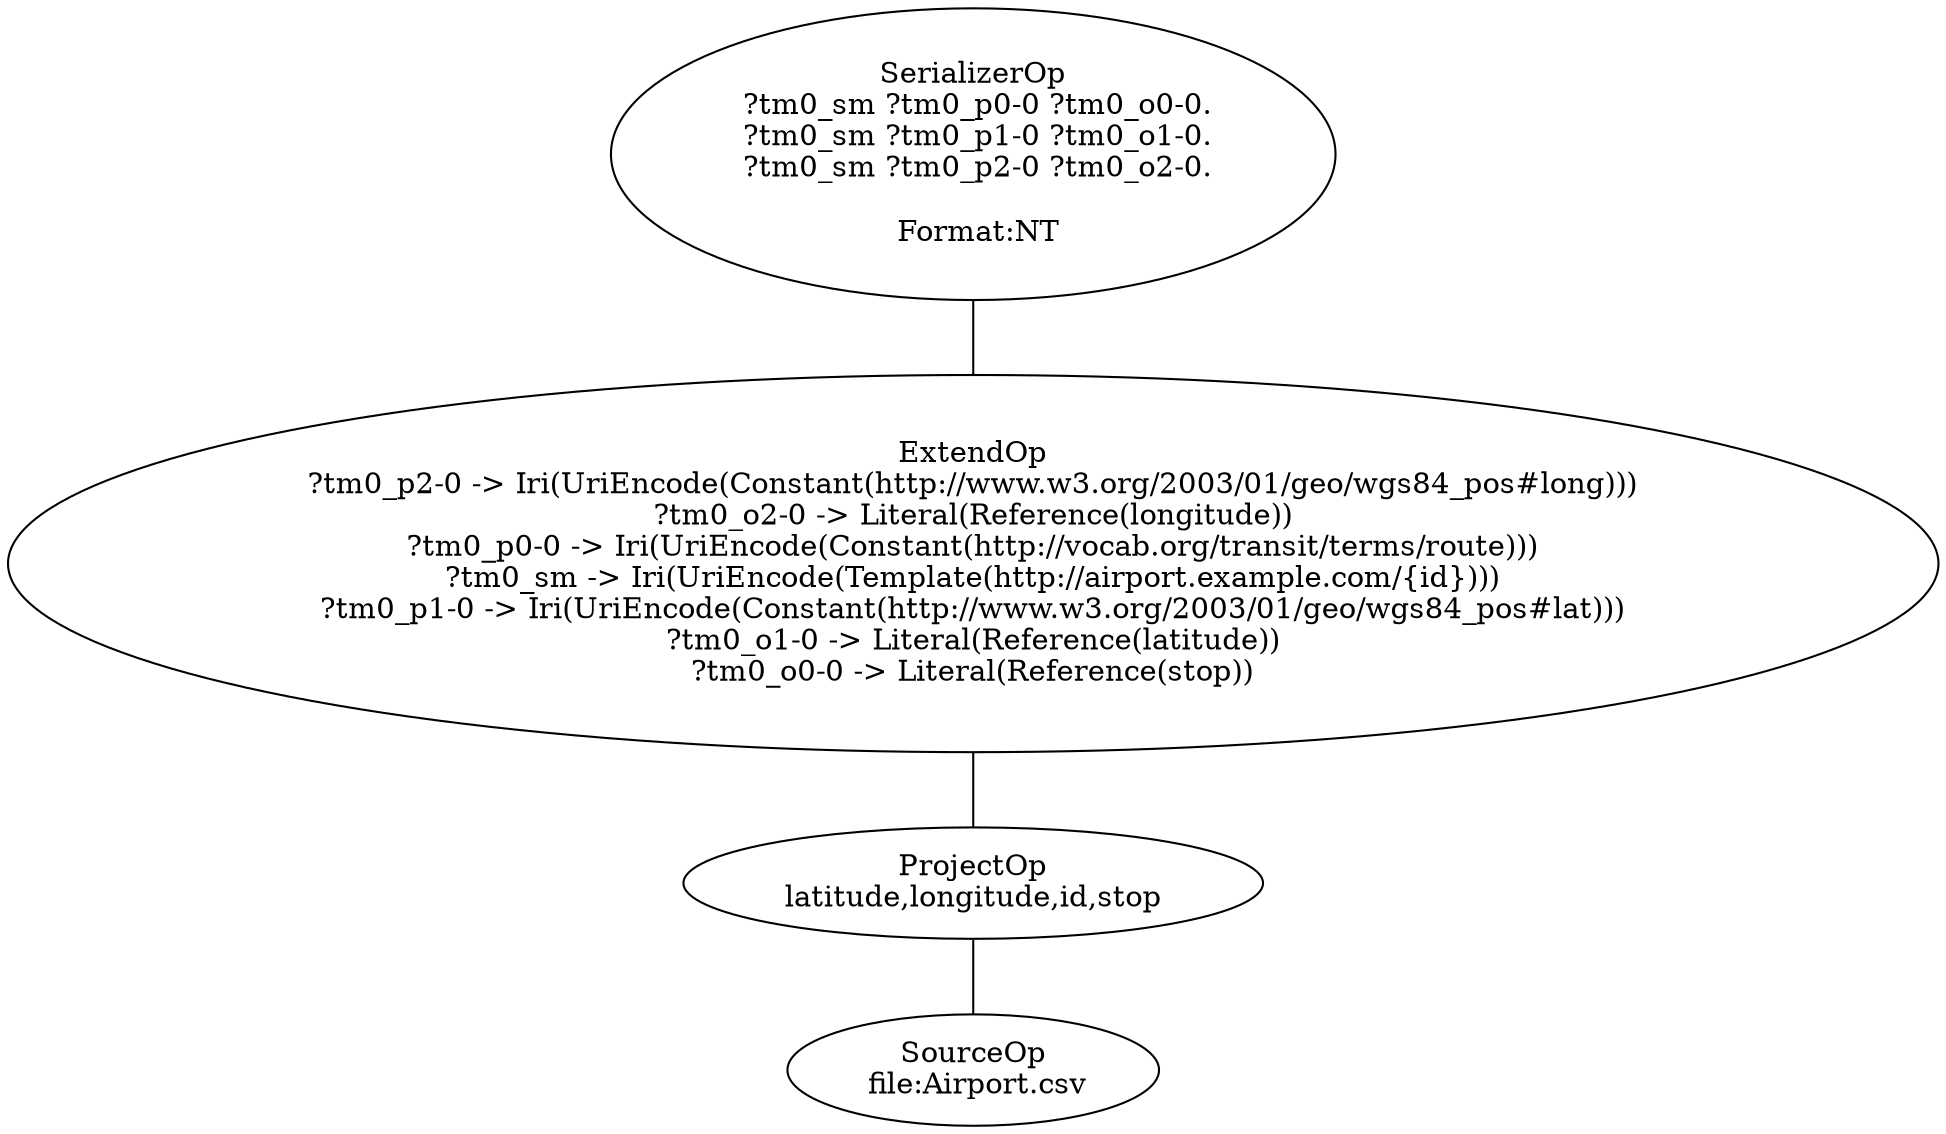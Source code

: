 graph mapping_tree {
	"2deaffeb-45b3-4eb2-80a9-65050dd58c58" [label="SerializerOp
 ?tm0_sm ?tm0_p0-0 ?tm0_o0-0.
 ?tm0_sm ?tm0_p1-0 ?tm0_o1-0.
 ?tm0_sm ?tm0_p2-0 ?tm0_o2-0.

 Format:NT"]
	"1e83c495-c392-4be8-b68c-da1a9bd6e3fc" [label="ExtendOp
?tm0_p2-0 -> Iri(UriEncode(Constant(http://www.w3.org/2003/01/geo/wgs84_pos#long)))
?tm0_o2-0 -> Literal(Reference(longitude))
?tm0_p0-0 -> Iri(UriEncode(Constant(http://vocab.org/transit/terms/route)))
?tm0_sm -> Iri(UriEncode(Template(http://airport.example.com/{id})))
?tm0_p1-0 -> Iri(UriEncode(Constant(http://www.w3.org/2003/01/geo/wgs84_pos#lat)))
?tm0_o1-0 -> Literal(Reference(latitude))
?tm0_o0-0 -> Literal(Reference(stop))"]
	"2deaffeb-45b3-4eb2-80a9-65050dd58c58" -- "1e83c495-c392-4be8-b68c-da1a9bd6e3fc"
	"b09f6fa4-4c3e-4bd8-b1db-fa26828969d7" [label="ProjectOp
latitude,longitude,id,stop"]
	"1e83c495-c392-4be8-b68c-da1a9bd6e3fc" -- "b09f6fa4-4c3e-4bd8-b1db-fa26828969d7"
	"e6a55267-b5cb-4b5b-9db0-78996a7a7b38" [label="SourceOp
 file:Airport.csv"]
	"b09f6fa4-4c3e-4bd8-b1db-fa26828969d7" -- "e6a55267-b5cb-4b5b-9db0-78996a7a7b38"
}
